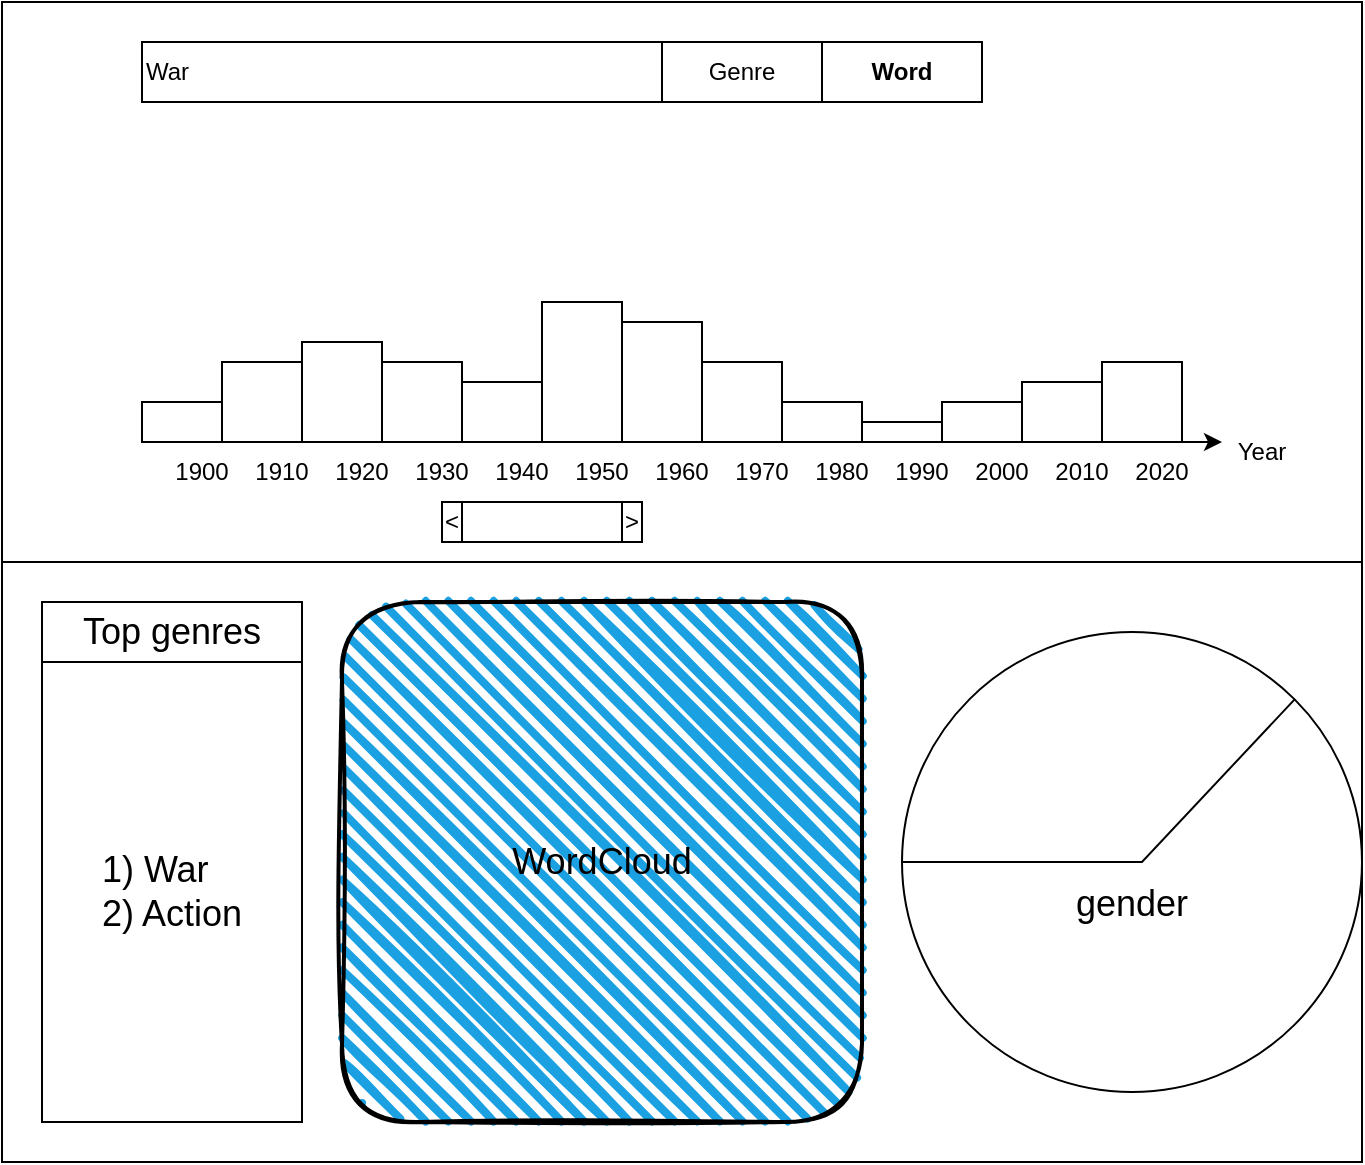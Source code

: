 <mxfile version="20.3.0" type="device"><diagram id="wywFPhPmNv9LRArg0xT1" name="Page-1"><mxGraphModel dx="1208" dy="523" grid="1" gridSize="10" guides="1" tooltips="1" connect="1" arrows="1" fold="1" page="1" pageScale="1" pageWidth="827" pageHeight="1169" math="0" shadow="0"><root><mxCell id="0"/><mxCell id="1" parent="0"/><mxCell id="OJQNoEyUvUiGeqDdsB-1-6" value="" style="rounded=0;whiteSpace=wrap;html=1;" vertex="1" parent="1"><mxGeometry x="80" y="80" width="680" height="280" as="geometry"/></mxCell><mxCell id="OJQNoEyUvUiGeqDdsB-1-9" value="" style="endArrow=classic;html=1;rounded=0;entryX=1;entryY=0;entryDx=0;entryDy=0;" edge="1" parent="1" target="OJQNoEyUvUiGeqDdsB-1-26"><mxGeometry width="50" height="50" relative="1" as="geometry"><mxPoint x="154" y="300" as="sourcePoint"/><mxPoint x="674" y="300" as="targetPoint"/></mxGeometry></mxCell><mxCell id="OJQNoEyUvUiGeqDdsB-1-10" value="War" style="rounded=0;whiteSpace=wrap;html=1;align=left;" vertex="1" parent="1"><mxGeometry x="150" y="100" width="260" height="30" as="geometry"/></mxCell><mxCell id="OJQNoEyUvUiGeqDdsB-1-11" value="Year" style="text;html=1;strokeColor=none;fillColor=none;align=center;verticalAlign=middle;whiteSpace=wrap;rounded=0;" vertex="1" parent="1"><mxGeometry x="680" y="290" width="60" height="30" as="geometry"/></mxCell><mxCell id="OJQNoEyUvUiGeqDdsB-1-12" value="1900" style="text;html=1;strokeColor=none;fillColor=none;align=center;verticalAlign=middle;whiteSpace=wrap;rounded=0;" vertex="1" parent="1"><mxGeometry x="150" y="300" width="60" height="30" as="geometry"/></mxCell><mxCell id="OJQNoEyUvUiGeqDdsB-1-13" value="1920" style="text;html=1;strokeColor=none;fillColor=none;align=center;verticalAlign=middle;whiteSpace=wrap;rounded=0;" vertex="1" parent="1"><mxGeometry x="230" y="300" width="60" height="30" as="geometry"/></mxCell><mxCell id="OJQNoEyUvUiGeqDdsB-1-14" value="1910" style="text;html=1;strokeColor=none;fillColor=none;align=center;verticalAlign=middle;whiteSpace=wrap;rounded=0;" vertex="1" parent="1"><mxGeometry x="190" y="300" width="60" height="30" as="geometry"/></mxCell><mxCell id="OJQNoEyUvUiGeqDdsB-1-15" value="1930" style="text;html=1;strokeColor=none;fillColor=none;align=center;verticalAlign=middle;whiteSpace=wrap;rounded=0;" vertex="1" parent="1"><mxGeometry x="270" y="300" width="60" height="30" as="geometry"/></mxCell><mxCell id="OJQNoEyUvUiGeqDdsB-1-16" value="1940" style="text;html=1;strokeColor=none;fillColor=none;align=center;verticalAlign=middle;whiteSpace=wrap;rounded=0;" vertex="1" parent="1"><mxGeometry x="310" y="300" width="60" height="30" as="geometry"/></mxCell><mxCell id="OJQNoEyUvUiGeqDdsB-1-19" value="1950" style="text;html=1;strokeColor=none;fillColor=none;align=center;verticalAlign=middle;whiteSpace=wrap;rounded=0;" vertex="1" parent="1"><mxGeometry x="350" y="300" width="60" height="30" as="geometry"/></mxCell><mxCell id="OJQNoEyUvUiGeqDdsB-1-20" value="1960" style="text;html=1;strokeColor=none;fillColor=none;align=center;verticalAlign=middle;whiteSpace=wrap;rounded=0;" vertex="1" parent="1"><mxGeometry x="390" y="300" width="60" height="30" as="geometry"/></mxCell><mxCell id="OJQNoEyUvUiGeqDdsB-1-21" value="1970" style="text;html=1;strokeColor=none;fillColor=none;align=center;verticalAlign=middle;whiteSpace=wrap;rounded=0;" vertex="1" parent="1"><mxGeometry x="430" y="300" width="60" height="30" as="geometry"/></mxCell><mxCell id="OJQNoEyUvUiGeqDdsB-1-22" value="1980" style="text;html=1;strokeColor=none;fillColor=none;align=center;verticalAlign=middle;whiteSpace=wrap;rounded=0;" vertex="1" parent="1"><mxGeometry x="470" y="300" width="60" height="30" as="geometry"/></mxCell><mxCell id="OJQNoEyUvUiGeqDdsB-1-23" value="1990" style="text;html=1;strokeColor=none;fillColor=none;align=center;verticalAlign=middle;whiteSpace=wrap;rounded=0;" vertex="1" parent="1"><mxGeometry x="510" y="300" width="60" height="30" as="geometry"/></mxCell><mxCell id="OJQNoEyUvUiGeqDdsB-1-24" value="2000" style="text;html=1;strokeColor=none;fillColor=none;align=center;verticalAlign=middle;whiteSpace=wrap;rounded=0;" vertex="1" parent="1"><mxGeometry x="550" y="300" width="60" height="30" as="geometry"/></mxCell><mxCell id="OJQNoEyUvUiGeqDdsB-1-25" value="2010" style="text;html=1;strokeColor=none;fillColor=none;align=center;verticalAlign=middle;whiteSpace=wrap;rounded=0;" vertex="1" parent="1"><mxGeometry x="590" y="300" width="60" height="30" as="geometry"/></mxCell><mxCell id="OJQNoEyUvUiGeqDdsB-1-26" value="2020" style="text;html=1;strokeColor=none;fillColor=none;align=center;verticalAlign=middle;whiteSpace=wrap;rounded=0;" vertex="1" parent="1"><mxGeometry x="630" y="300" width="60" height="30" as="geometry"/></mxCell><mxCell id="OJQNoEyUvUiGeqDdsB-1-28" value="" style="rounded=0;whiteSpace=wrap;html=1;" vertex="1" parent="1"><mxGeometry x="150" y="280" width="40" height="20" as="geometry"/></mxCell><mxCell id="OJQNoEyUvUiGeqDdsB-1-29" value="" style="rounded=0;whiteSpace=wrap;html=1;" vertex="1" parent="1"><mxGeometry x="190" y="260" width="40" height="40" as="geometry"/></mxCell><mxCell id="OJQNoEyUvUiGeqDdsB-1-30" value="" style="rounded=0;whiteSpace=wrap;html=1;" vertex="1" parent="1"><mxGeometry x="230" y="250" width="40" height="50" as="geometry"/></mxCell><mxCell id="OJQNoEyUvUiGeqDdsB-1-31" value="" style="rounded=0;whiteSpace=wrap;html=1;" vertex="1" parent="1"><mxGeometry x="270" y="260" width="40" height="40" as="geometry"/></mxCell><mxCell id="OJQNoEyUvUiGeqDdsB-1-32" value="" style="rounded=0;whiteSpace=wrap;html=1;" vertex="1" parent="1"><mxGeometry x="310" y="270" width="40" height="30" as="geometry"/></mxCell><mxCell id="OJQNoEyUvUiGeqDdsB-1-33" value="" style="rounded=0;whiteSpace=wrap;html=1;" vertex="1" parent="1"><mxGeometry x="350" y="230" width="40" height="70" as="geometry"/></mxCell><mxCell id="OJQNoEyUvUiGeqDdsB-1-34" value="" style="rounded=0;whiteSpace=wrap;html=1;" vertex="1" parent="1"><mxGeometry x="390" y="240" width="40" height="60" as="geometry"/></mxCell><mxCell id="OJQNoEyUvUiGeqDdsB-1-35" value="" style="rounded=0;whiteSpace=wrap;html=1;" vertex="1" parent="1"><mxGeometry x="430" y="260" width="40" height="40" as="geometry"/></mxCell><mxCell id="OJQNoEyUvUiGeqDdsB-1-36" value="" style="rounded=0;whiteSpace=wrap;html=1;" vertex="1" parent="1"><mxGeometry x="470" y="280" width="40" height="20" as="geometry"/></mxCell><mxCell id="OJQNoEyUvUiGeqDdsB-1-37" value="" style="rounded=0;whiteSpace=wrap;html=1;" vertex="1" parent="1"><mxGeometry x="510" y="290" width="40" height="10" as="geometry"/></mxCell><mxCell id="OJQNoEyUvUiGeqDdsB-1-39" value="" style="rounded=0;whiteSpace=wrap;html=1;" vertex="1" parent="1"><mxGeometry x="550" y="280" width="40" height="20" as="geometry"/></mxCell><mxCell id="OJQNoEyUvUiGeqDdsB-1-41" value="" style="rounded=0;whiteSpace=wrap;html=1;" vertex="1" parent="1"><mxGeometry x="590" y="270" width="40" height="30" as="geometry"/></mxCell><mxCell id="OJQNoEyUvUiGeqDdsB-1-42" value="" style="rounded=0;whiteSpace=wrap;html=1;" vertex="1" parent="1"><mxGeometry x="630" y="260" width="40" height="40" as="geometry"/></mxCell><mxCell id="OJQNoEyUvUiGeqDdsB-1-44" value="Genre" style="rounded=0;whiteSpace=wrap;html=1;" vertex="1" parent="1"><mxGeometry x="410" y="100" width="80" height="30" as="geometry"/></mxCell><mxCell id="OJQNoEyUvUiGeqDdsB-1-45" value="&lt;b&gt;Word&lt;/b&gt;" style="rounded=0;whiteSpace=wrap;html=1;" vertex="1" parent="1"><mxGeometry x="490" y="100" width="80" height="30" as="geometry"/></mxCell><mxCell id="OJQNoEyUvUiGeqDdsB-1-46" value="" style="rounded=0;whiteSpace=wrap;html=1;" vertex="1" parent="1"><mxGeometry x="310" y="330" width="80" height="20" as="geometry"/></mxCell><mxCell id="OJQNoEyUvUiGeqDdsB-1-47" value="&amp;gt;" style="rounded=0;whiteSpace=wrap;html=1;" vertex="1" parent="1"><mxGeometry x="390" y="330" width="10" height="20" as="geometry"/></mxCell><mxCell id="OJQNoEyUvUiGeqDdsB-1-49" value="&amp;lt;" style="rounded=0;whiteSpace=wrap;html=1;" vertex="1" parent="1"><mxGeometry x="300" y="330" width="10" height="20" as="geometry"/></mxCell><mxCell id="OJQNoEyUvUiGeqDdsB-1-50" value="" style="rounded=0;whiteSpace=wrap;html=1;" vertex="1" parent="1"><mxGeometry x="80" y="360" width="680" height="300" as="geometry"/></mxCell><mxCell id="OJQNoEyUvUiGeqDdsB-1-53" value="&lt;font style=&quot;font-size: 18px;&quot;&gt;WordCloud&lt;/font&gt;" style="rounded=1;whiteSpace=wrap;html=1;strokeWidth=2;fillWeight=4;hachureGap=8;hachureAngle=45;fillColor=#1ba1e2;sketch=1;" vertex="1" parent="1"><mxGeometry x="250" y="380" width="260" height="260" as="geometry"/></mxCell><mxCell id="OJQNoEyUvUiGeqDdsB-1-54" value="&lt;div style=&quot;text-align: left;&quot;&gt;&lt;span style=&quot;background-color: initial;&quot;&gt;1) War&lt;/span&gt;&lt;/div&gt;&lt;div style=&quot;text-align: left;&quot;&gt;&lt;span style=&quot;background-color: initial;&quot;&gt;2) Action&lt;/span&gt;&lt;/div&gt;" style="rounded=0;whiteSpace=wrap;html=1;fontSize=18;" vertex="1" parent="1"><mxGeometry x="100" y="410" width="130" height="230" as="geometry"/></mxCell><mxCell id="OJQNoEyUvUiGeqDdsB-1-55" value="Top genres" style="rounded=0;whiteSpace=wrap;html=1;fontSize=18;" vertex="1" parent="1"><mxGeometry x="100" y="380" width="130" height="30" as="geometry"/></mxCell><mxCell id="OJQNoEyUvUiGeqDdsB-1-58" value="&lt;br&gt;&lt;br&gt;gender" style="ellipse;whiteSpace=wrap;html=1;aspect=fixed;fontSize=18;" vertex="1" parent="1"><mxGeometry x="530" y="395" width="230" height="230" as="geometry"/></mxCell><mxCell id="OJQNoEyUvUiGeqDdsB-1-60" value="" style="endArrow=none;html=1;rounded=0;fontSize=18;entryX=1;entryY=0;entryDx=0;entryDy=0;exitX=0;exitY=0.5;exitDx=0;exitDy=0;" edge="1" parent="1" source="OJQNoEyUvUiGeqDdsB-1-58" target="OJQNoEyUvUiGeqDdsB-1-58"><mxGeometry width="50" height="50" relative="1" as="geometry"><mxPoint x="520" y="530" as="sourcePoint"/><mxPoint x="570" y="480" as="targetPoint"/><Array as="points"><mxPoint x="650" y="510"/></Array></mxGeometry></mxCell></root></mxGraphModel></diagram></mxfile>